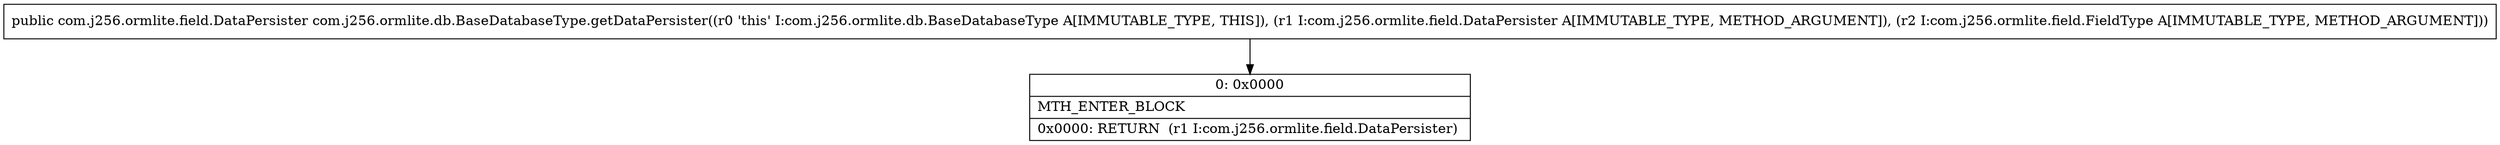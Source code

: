 digraph "CFG forcom.j256.ormlite.db.BaseDatabaseType.getDataPersister(Lcom\/j256\/ormlite\/field\/DataPersister;Lcom\/j256\/ormlite\/field\/FieldType;)Lcom\/j256\/ormlite\/field\/DataPersister;" {
Node_0 [shape=record,label="{0\:\ 0x0000|MTH_ENTER_BLOCK\l|0x0000: RETURN  (r1 I:com.j256.ormlite.field.DataPersister) \l}"];
MethodNode[shape=record,label="{public com.j256.ormlite.field.DataPersister com.j256.ormlite.db.BaseDatabaseType.getDataPersister((r0 'this' I:com.j256.ormlite.db.BaseDatabaseType A[IMMUTABLE_TYPE, THIS]), (r1 I:com.j256.ormlite.field.DataPersister A[IMMUTABLE_TYPE, METHOD_ARGUMENT]), (r2 I:com.j256.ormlite.field.FieldType A[IMMUTABLE_TYPE, METHOD_ARGUMENT])) }"];
MethodNode -> Node_0;
}

